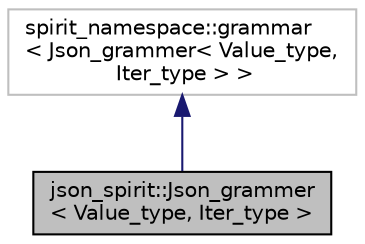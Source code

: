 digraph "json_spirit::Json_grammer&lt; Value_type, Iter_type &gt;"
{
 // LATEX_PDF_SIZE
  edge [fontname="Helvetica",fontsize="10",labelfontname="Helvetica",labelfontsize="10"];
  node [fontname="Helvetica",fontsize="10",shape=record];
  Node2 [label="json_spirit::Json_grammer\l\< Value_type, Iter_type \>",height=0.2,width=0.4,color="black", fillcolor="grey75", style="filled", fontcolor="black",tooltip=" "];
  Node3 -> Node2 [dir="back",color="midnightblue",fontsize="10",style="solid",fontname="Helvetica"];
  Node3 [label="spirit_namespace::grammar\l\< Json_grammer\< Value_type,\l Iter_type \> \>",height=0.2,width=0.4,color="grey75", fillcolor="white", style="filled",tooltip=" "];
}

